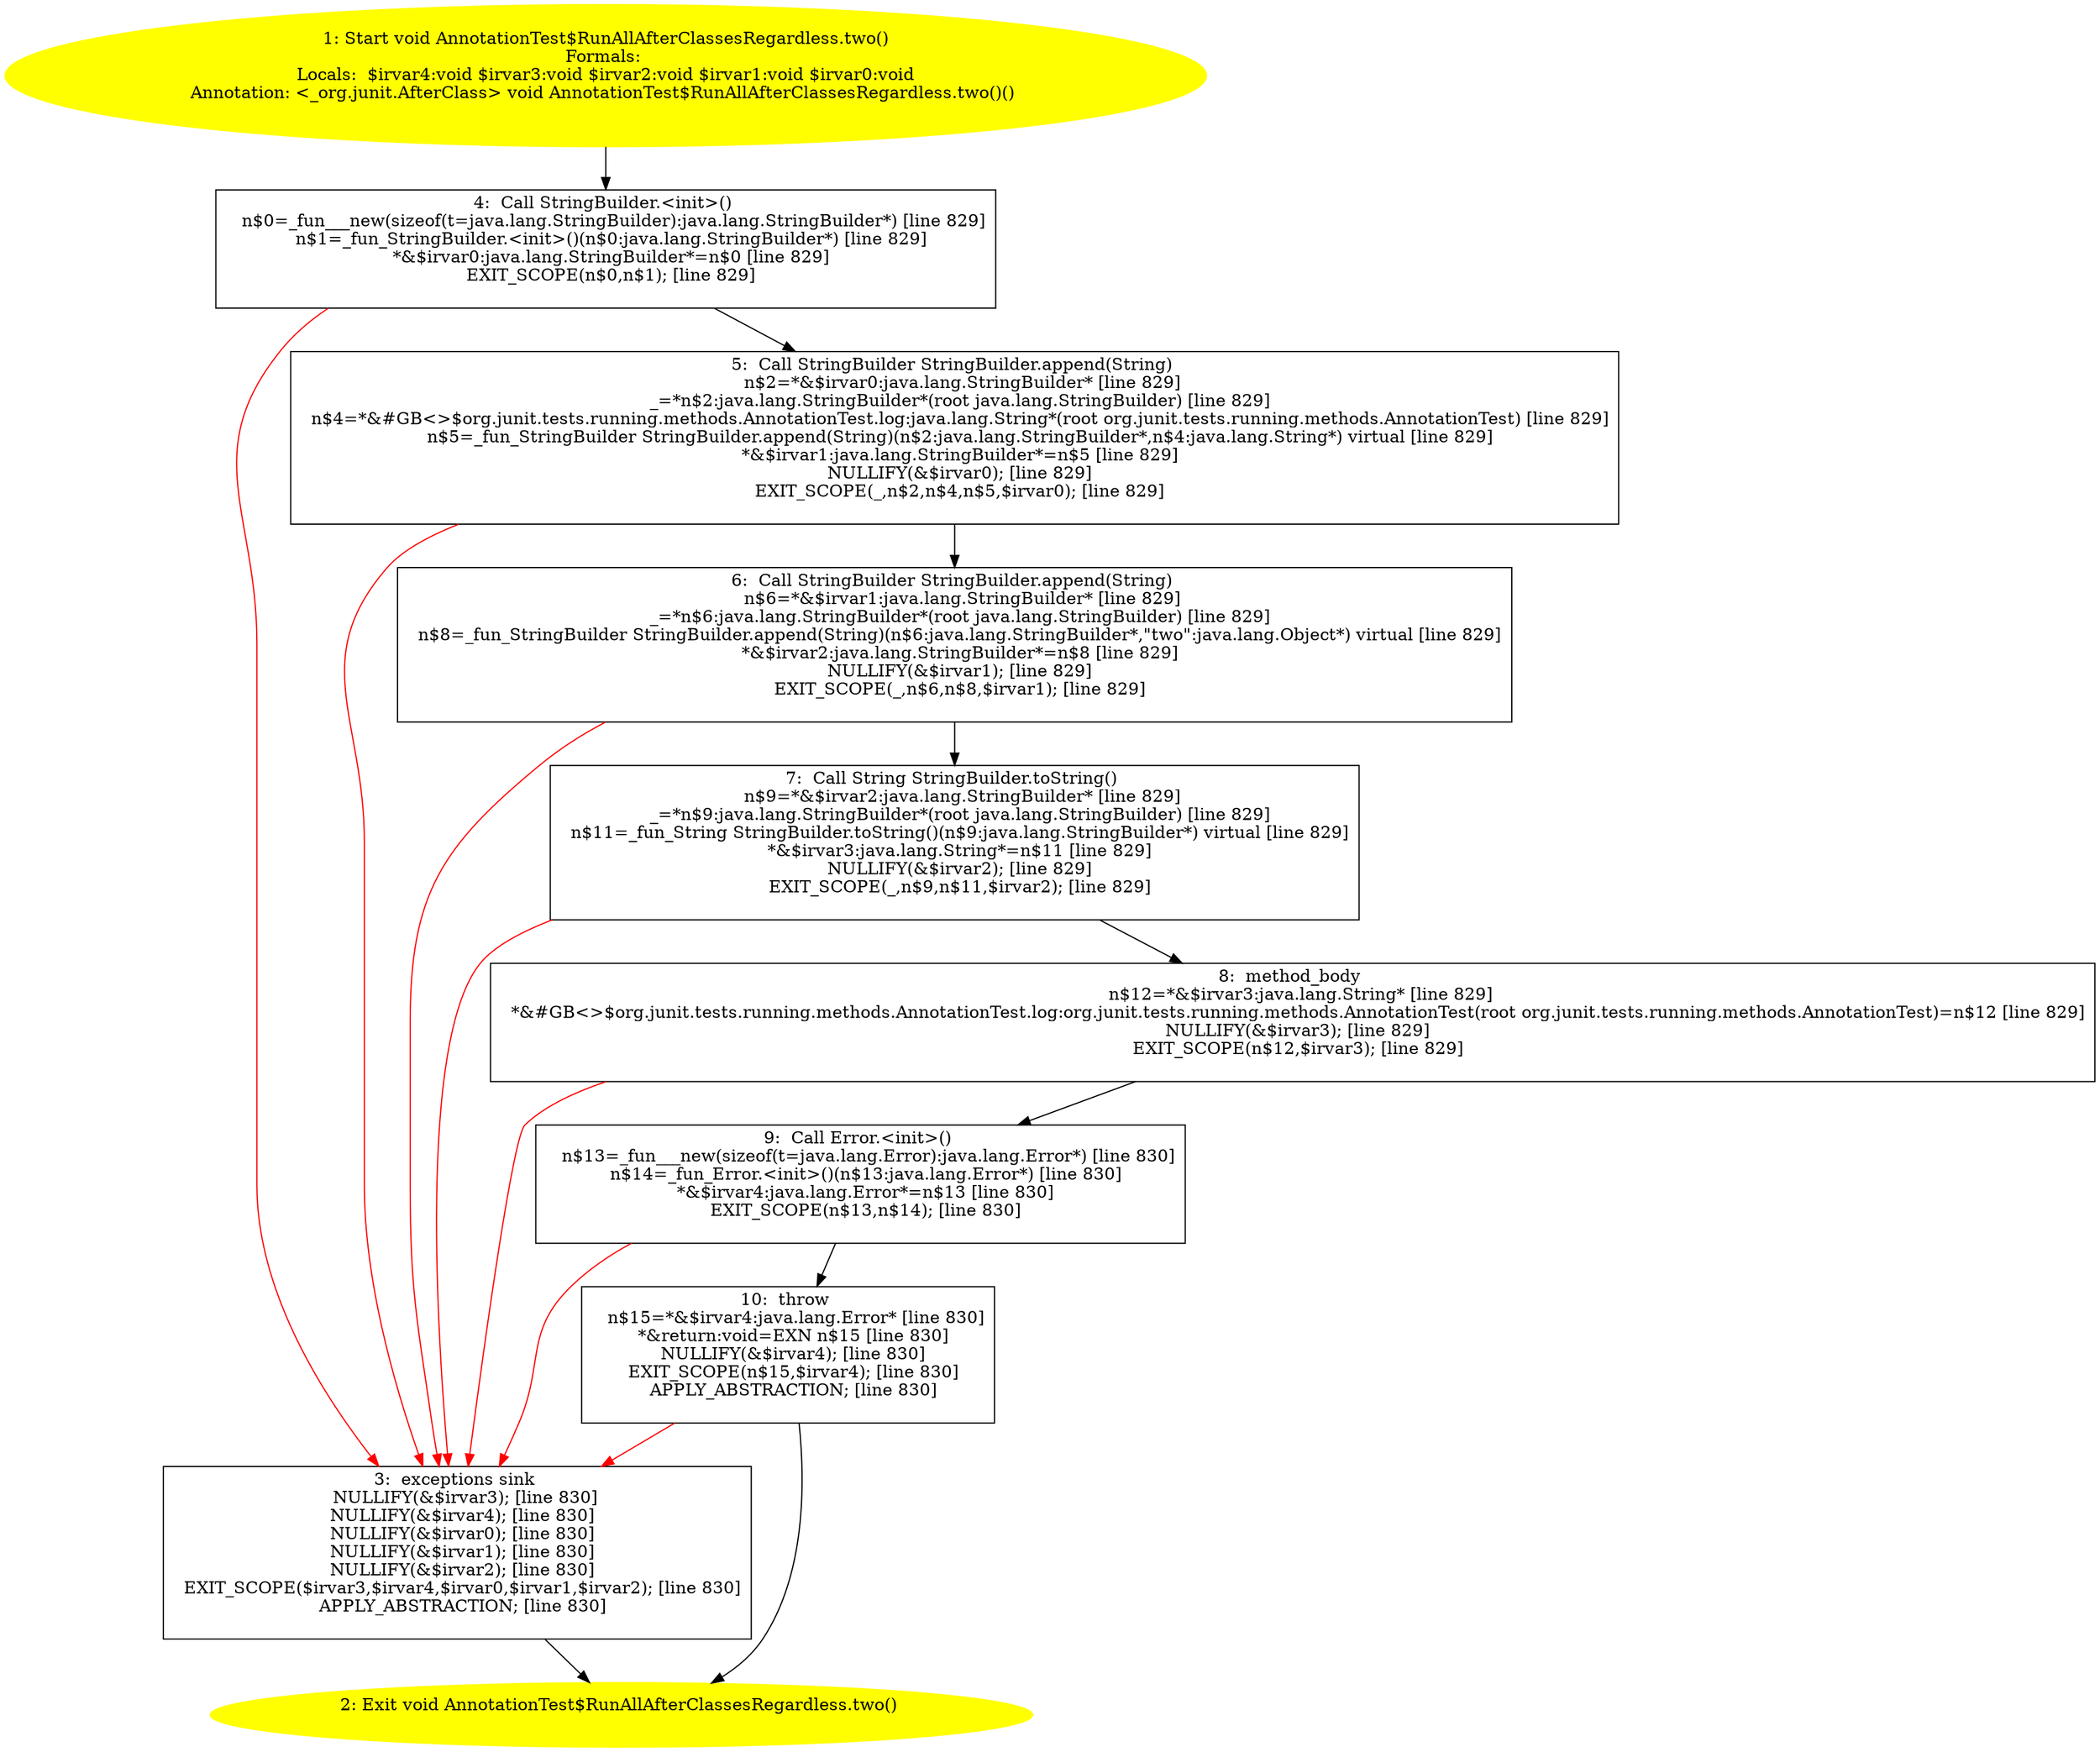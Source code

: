 /* @generated */
digraph cfg {
"org.junit.tests.running.methods.AnnotationTest$RunAllAfterClassesRegardless.two():void.4b1206bc0e5596ec3684c855755d203b_1" [label="1: Start void AnnotationTest$RunAllAfterClassesRegardless.two()\nFormals: \nLocals:  $irvar4:void $irvar3:void $irvar2:void $irvar1:void $irvar0:void\nAnnotation: <_org.junit.AfterClass> void AnnotationTest$RunAllAfterClassesRegardless.two()() \n  " color=yellow style=filled]
	

	 "org.junit.tests.running.methods.AnnotationTest$RunAllAfterClassesRegardless.two():void.4b1206bc0e5596ec3684c855755d203b_1" -> "org.junit.tests.running.methods.AnnotationTest$RunAllAfterClassesRegardless.two():void.4b1206bc0e5596ec3684c855755d203b_4" ;
"org.junit.tests.running.methods.AnnotationTest$RunAllAfterClassesRegardless.two():void.4b1206bc0e5596ec3684c855755d203b_2" [label="2: Exit void AnnotationTest$RunAllAfterClassesRegardless.two() \n  " color=yellow style=filled]
	

"org.junit.tests.running.methods.AnnotationTest$RunAllAfterClassesRegardless.two():void.4b1206bc0e5596ec3684c855755d203b_3" [label="3:  exceptions sink \n   NULLIFY(&$irvar3); [line 830]\n  NULLIFY(&$irvar4); [line 830]\n  NULLIFY(&$irvar0); [line 830]\n  NULLIFY(&$irvar1); [line 830]\n  NULLIFY(&$irvar2); [line 830]\n  EXIT_SCOPE($irvar3,$irvar4,$irvar0,$irvar1,$irvar2); [line 830]\n  APPLY_ABSTRACTION; [line 830]\n " shape="box"]
	

	 "org.junit.tests.running.methods.AnnotationTest$RunAllAfterClassesRegardless.two():void.4b1206bc0e5596ec3684c855755d203b_3" -> "org.junit.tests.running.methods.AnnotationTest$RunAllAfterClassesRegardless.two():void.4b1206bc0e5596ec3684c855755d203b_2" ;
"org.junit.tests.running.methods.AnnotationTest$RunAllAfterClassesRegardless.two():void.4b1206bc0e5596ec3684c855755d203b_4" [label="4:  Call StringBuilder.<init>() \n   n$0=_fun___new(sizeof(t=java.lang.StringBuilder):java.lang.StringBuilder*) [line 829]\n  n$1=_fun_StringBuilder.<init>()(n$0:java.lang.StringBuilder*) [line 829]\n  *&$irvar0:java.lang.StringBuilder*=n$0 [line 829]\n  EXIT_SCOPE(n$0,n$1); [line 829]\n " shape="box"]
	

	 "org.junit.tests.running.methods.AnnotationTest$RunAllAfterClassesRegardless.two():void.4b1206bc0e5596ec3684c855755d203b_4" -> "org.junit.tests.running.methods.AnnotationTest$RunAllAfterClassesRegardless.two():void.4b1206bc0e5596ec3684c855755d203b_5" ;
	 "org.junit.tests.running.methods.AnnotationTest$RunAllAfterClassesRegardless.two():void.4b1206bc0e5596ec3684c855755d203b_4" -> "org.junit.tests.running.methods.AnnotationTest$RunAllAfterClassesRegardless.two():void.4b1206bc0e5596ec3684c855755d203b_3" [color="red" ];
"org.junit.tests.running.methods.AnnotationTest$RunAllAfterClassesRegardless.two():void.4b1206bc0e5596ec3684c855755d203b_5" [label="5:  Call StringBuilder StringBuilder.append(String) \n   n$2=*&$irvar0:java.lang.StringBuilder* [line 829]\n  _=*n$2:java.lang.StringBuilder*(root java.lang.StringBuilder) [line 829]\n  n$4=*&#GB<>$org.junit.tests.running.methods.AnnotationTest.log:java.lang.String*(root org.junit.tests.running.methods.AnnotationTest) [line 829]\n  n$5=_fun_StringBuilder StringBuilder.append(String)(n$2:java.lang.StringBuilder*,n$4:java.lang.String*) virtual [line 829]\n  *&$irvar1:java.lang.StringBuilder*=n$5 [line 829]\n  NULLIFY(&$irvar0); [line 829]\n  EXIT_SCOPE(_,n$2,n$4,n$5,$irvar0); [line 829]\n " shape="box"]
	

	 "org.junit.tests.running.methods.AnnotationTest$RunAllAfterClassesRegardless.two():void.4b1206bc0e5596ec3684c855755d203b_5" -> "org.junit.tests.running.methods.AnnotationTest$RunAllAfterClassesRegardless.two():void.4b1206bc0e5596ec3684c855755d203b_6" ;
	 "org.junit.tests.running.methods.AnnotationTest$RunAllAfterClassesRegardless.two():void.4b1206bc0e5596ec3684c855755d203b_5" -> "org.junit.tests.running.methods.AnnotationTest$RunAllAfterClassesRegardless.two():void.4b1206bc0e5596ec3684c855755d203b_3" [color="red" ];
"org.junit.tests.running.methods.AnnotationTest$RunAllAfterClassesRegardless.two():void.4b1206bc0e5596ec3684c855755d203b_6" [label="6:  Call StringBuilder StringBuilder.append(String) \n   n$6=*&$irvar1:java.lang.StringBuilder* [line 829]\n  _=*n$6:java.lang.StringBuilder*(root java.lang.StringBuilder) [line 829]\n  n$8=_fun_StringBuilder StringBuilder.append(String)(n$6:java.lang.StringBuilder*,\"two\":java.lang.Object*) virtual [line 829]\n  *&$irvar2:java.lang.StringBuilder*=n$8 [line 829]\n  NULLIFY(&$irvar1); [line 829]\n  EXIT_SCOPE(_,n$6,n$8,$irvar1); [line 829]\n " shape="box"]
	

	 "org.junit.tests.running.methods.AnnotationTest$RunAllAfterClassesRegardless.two():void.4b1206bc0e5596ec3684c855755d203b_6" -> "org.junit.tests.running.methods.AnnotationTest$RunAllAfterClassesRegardless.two():void.4b1206bc0e5596ec3684c855755d203b_7" ;
	 "org.junit.tests.running.methods.AnnotationTest$RunAllAfterClassesRegardless.two():void.4b1206bc0e5596ec3684c855755d203b_6" -> "org.junit.tests.running.methods.AnnotationTest$RunAllAfterClassesRegardless.two():void.4b1206bc0e5596ec3684c855755d203b_3" [color="red" ];
"org.junit.tests.running.methods.AnnotationTest$RunAllAfterClassesRegardless.two():void.4b1206bc0e5596ec3684c855755d203b_7" [label="7:  Call String StringBuilder.toString() \n   n$9=*&$irvar2:java.lang.StringBuilder* [line 829]\n  _=*n$9:java.lang.StringBuilder*(root java.lang.StringBuilder) [line 829]\n  n$11=_fun_String StringBuilder.toString()(n$9:java.lang.StringBuilder*) virtual [line 829]\n  *&$irvar3:java.lang.String*=n$11 [line 829]\n  NULLIFY(&$irvar2); [line 829]\n  EXIT_SCOPE(_,n$9,n$11,$irvar2); [line 829]\n " shape="box"]
	

	 "org.junit.tests.running.methods.AnnotationTest$RunAllAfterClassesRegardless.two():void.4b1206bc0e5596ec3684c855755d203b_7" -> "org.junit.tests.running.methods.AnnotationTest$RunAllAfterClassesRegardless.two():void.4b1206bc0e5596ec3684c855755d203b_8" ;
	 "org.junit.tests.running.methods.AnnotationTest$RunAllAfterClassesRegardless.two():void.4b1206bc0e5596ec3684c855755d203b_7" -> "org.junit.tests.running.methods.AnnotationTest$RunAllAfterClassesRegardless.two():void.4b1206bc0e5596ec3684c855755d203b_3" [color="red" ];
"org.junit.tests.running.methods.AnnotationTest$RunAllAfterClassesRegardless.two():void.4b1206bc0e5596ec3684c855755d203b_8" [label="8:  method_body \n   n$12=*&$irvar3:java.lang.String* [line 829]\n  *&#GB<>$org.junit.tests.running.methods.AnnotationTest.log:org.junit.tests.running.methods.AnnotationTest(root org.junit.tests.running.methods.AnnotationTest)=n$12 [line 829]\n  NULLIFY(&$irvar3); [line 829]\n  EXIT_SCOPE(n$12,$irvar3); [line 829]\n " shape="box"]
	

	 "org.junit.tests.running.methods.AnnotationTest$RunAllAfterClassesRegardless.two():void.4b1206bc0e5596ec3684c855755d203b_8" -> "org.junit.tests.running.methods.AnnotationTest$RunAllAfterClassesRegardless.two():void.4b1206bc0e5596ec3684c855755d203b_9" ;
	 "org.junit.tests.running.methods.AnnotationTest$RunAllAfterClassesRegardless.two():void.4b1206bc0e5596ec3684c855755d203b_8" -> "org.junit.tests.running.methods.AnnotationTest$RunAllAfterClassesRegardless.two():void.4b1206bc0e5596ec3684c855755d203b_3" [color="red" ];
"org.junit.tests.running.methods.AnnotationTest$RunAllAfterClassesRegardless.two():void.4b1206bc0e5596ec3684c855755d203b_9" [label="9:  Call Error.<init>() \n   n$13=_fun___new(sizeof(t=java.lang.Error):java.lang.Error*) [line 830]\n  n$14=_fun_Error.<init>()(n$13:java.lang.Error*) [line 830]\n  *&$irvar4:java.lang.Error*=n$13 [line 830]\n  EXIT_SCOPE(n$13,n$14); [line 830]\n " shape="box"]
	

	 "org.junit.tests.running.methods.AnnotationTest$RunAllAfterClassesRegardless.two():void.4b1206bc0e5596ec3684c855755d203b_9" -> "org.junit.tests.running.methods.AnnotationTest$RunAllAfterClassesRegardless.two():void.4b1206bc0e5596ec3684c855755d203b_10" ;
	 "org.junit.tests.running.methods.AnnotationTest$RunAllAfterClassesRegardless.two():void.4b1206bc0e5596ec3684c855755d203b_9" -> "org.junit.tests.running.methods.AnnotationTest$RunAllAfterClassesRegardless.two():void.4b1206bc0e5596ec3684c855755d203b_3" [color="red" ];
"org.junit.tests.running.methods.AnnotationTest$RunAllAfterClassesRegardless.two():void.4b1206bc0e5596ec3684c855755d203b_10" [label="10:  throw \n   n$15=*&$irvar4:java.lang.Error* [line 830]\n  *&return:void=EXN n$15 [line 830]\n  NULLIFY(&$irvar4); [line 830]\n  EXIT_SCOPE(n$15,$irvar4); [line 830]\n  APPLY_ABSTRACTION; [line 830]\n " shape="box"]
	

	 "org.junit.tests.running.methods.AnnotationTest$RunAllAfterClassesRegardless.two():void.4b1206bc0e5596ec3684c855755d203b_10" -> "org.junit.tests.running.methods.AnnotationTest$RunAllAfterClassesRegardless.two():void.4b1206bc0e5596ec3684c855755d203b_2" ;
	 "org.junit.tests.running.methods.AnnotationTest$RunAllAfterClassesRegardless.two():void.4b1206bc0e5596ec3684c855755d203b_10" -> "org.junit.tests.running.methods.AnnotationTest$RunAllAfterClassesRegardless.two():void.4b1206bc0e5596ec3684c855755d203b_3" [color="red" ];
}
